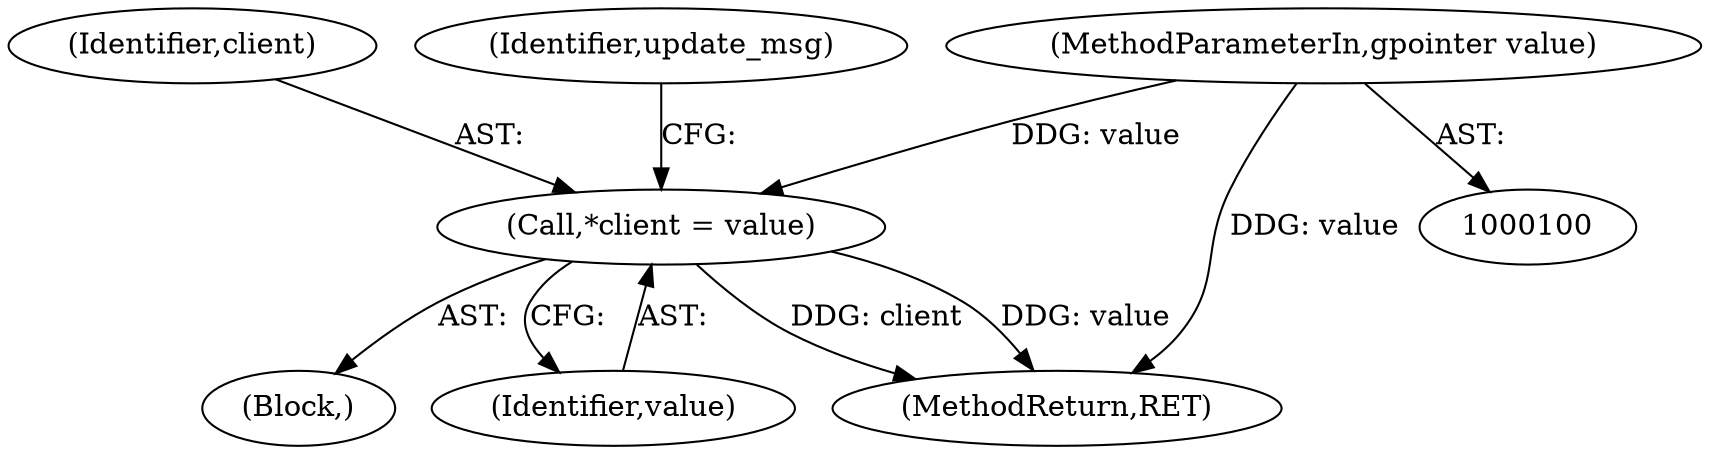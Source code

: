 digraph "0_pacemaker_564f7cc2a51dcd2f28ab12a13394f31be5aa3c93_0@pointer" {
"1000114" [label="(Call,*client = value)"];
"1000102" [label="(MethodParameterIn,gpointer value)"];
"1000115" [label="(Identifier,client)"];
"1000102" [label="(MethodParameterIn,gpointer value)"];
"1000119" [label="(Identifier,update_msg)"];
"1000104" [label="(Block,)"];
"1000116" [label="(Identifier,value)"];
"1000114" [label="(Call,*client = value)"];
"1000264" [label="(MethodReturn,RET)"];
"1000114" -> "1000104"  [label="AST: "];
"1000114" -> "1000116"  [label="CFG: "];
"1000115" -> "1000114"  [label="AST: "];
"1000116" -> "1000114"  [label="AST: "];
"1000119" -> "1000114"  [label="CFG: "];
"1000114" -> "1000264"  [label="DDG: client"];
"1000114" -> "1000264"  [label="DDG: value"];
"1000102" -> "1000114"  [label="DDG: value"];
"1000102" -> "1000100"  [label="AST: "];
"1000102" -> "1000264"  [label="DDG: value"];
}
